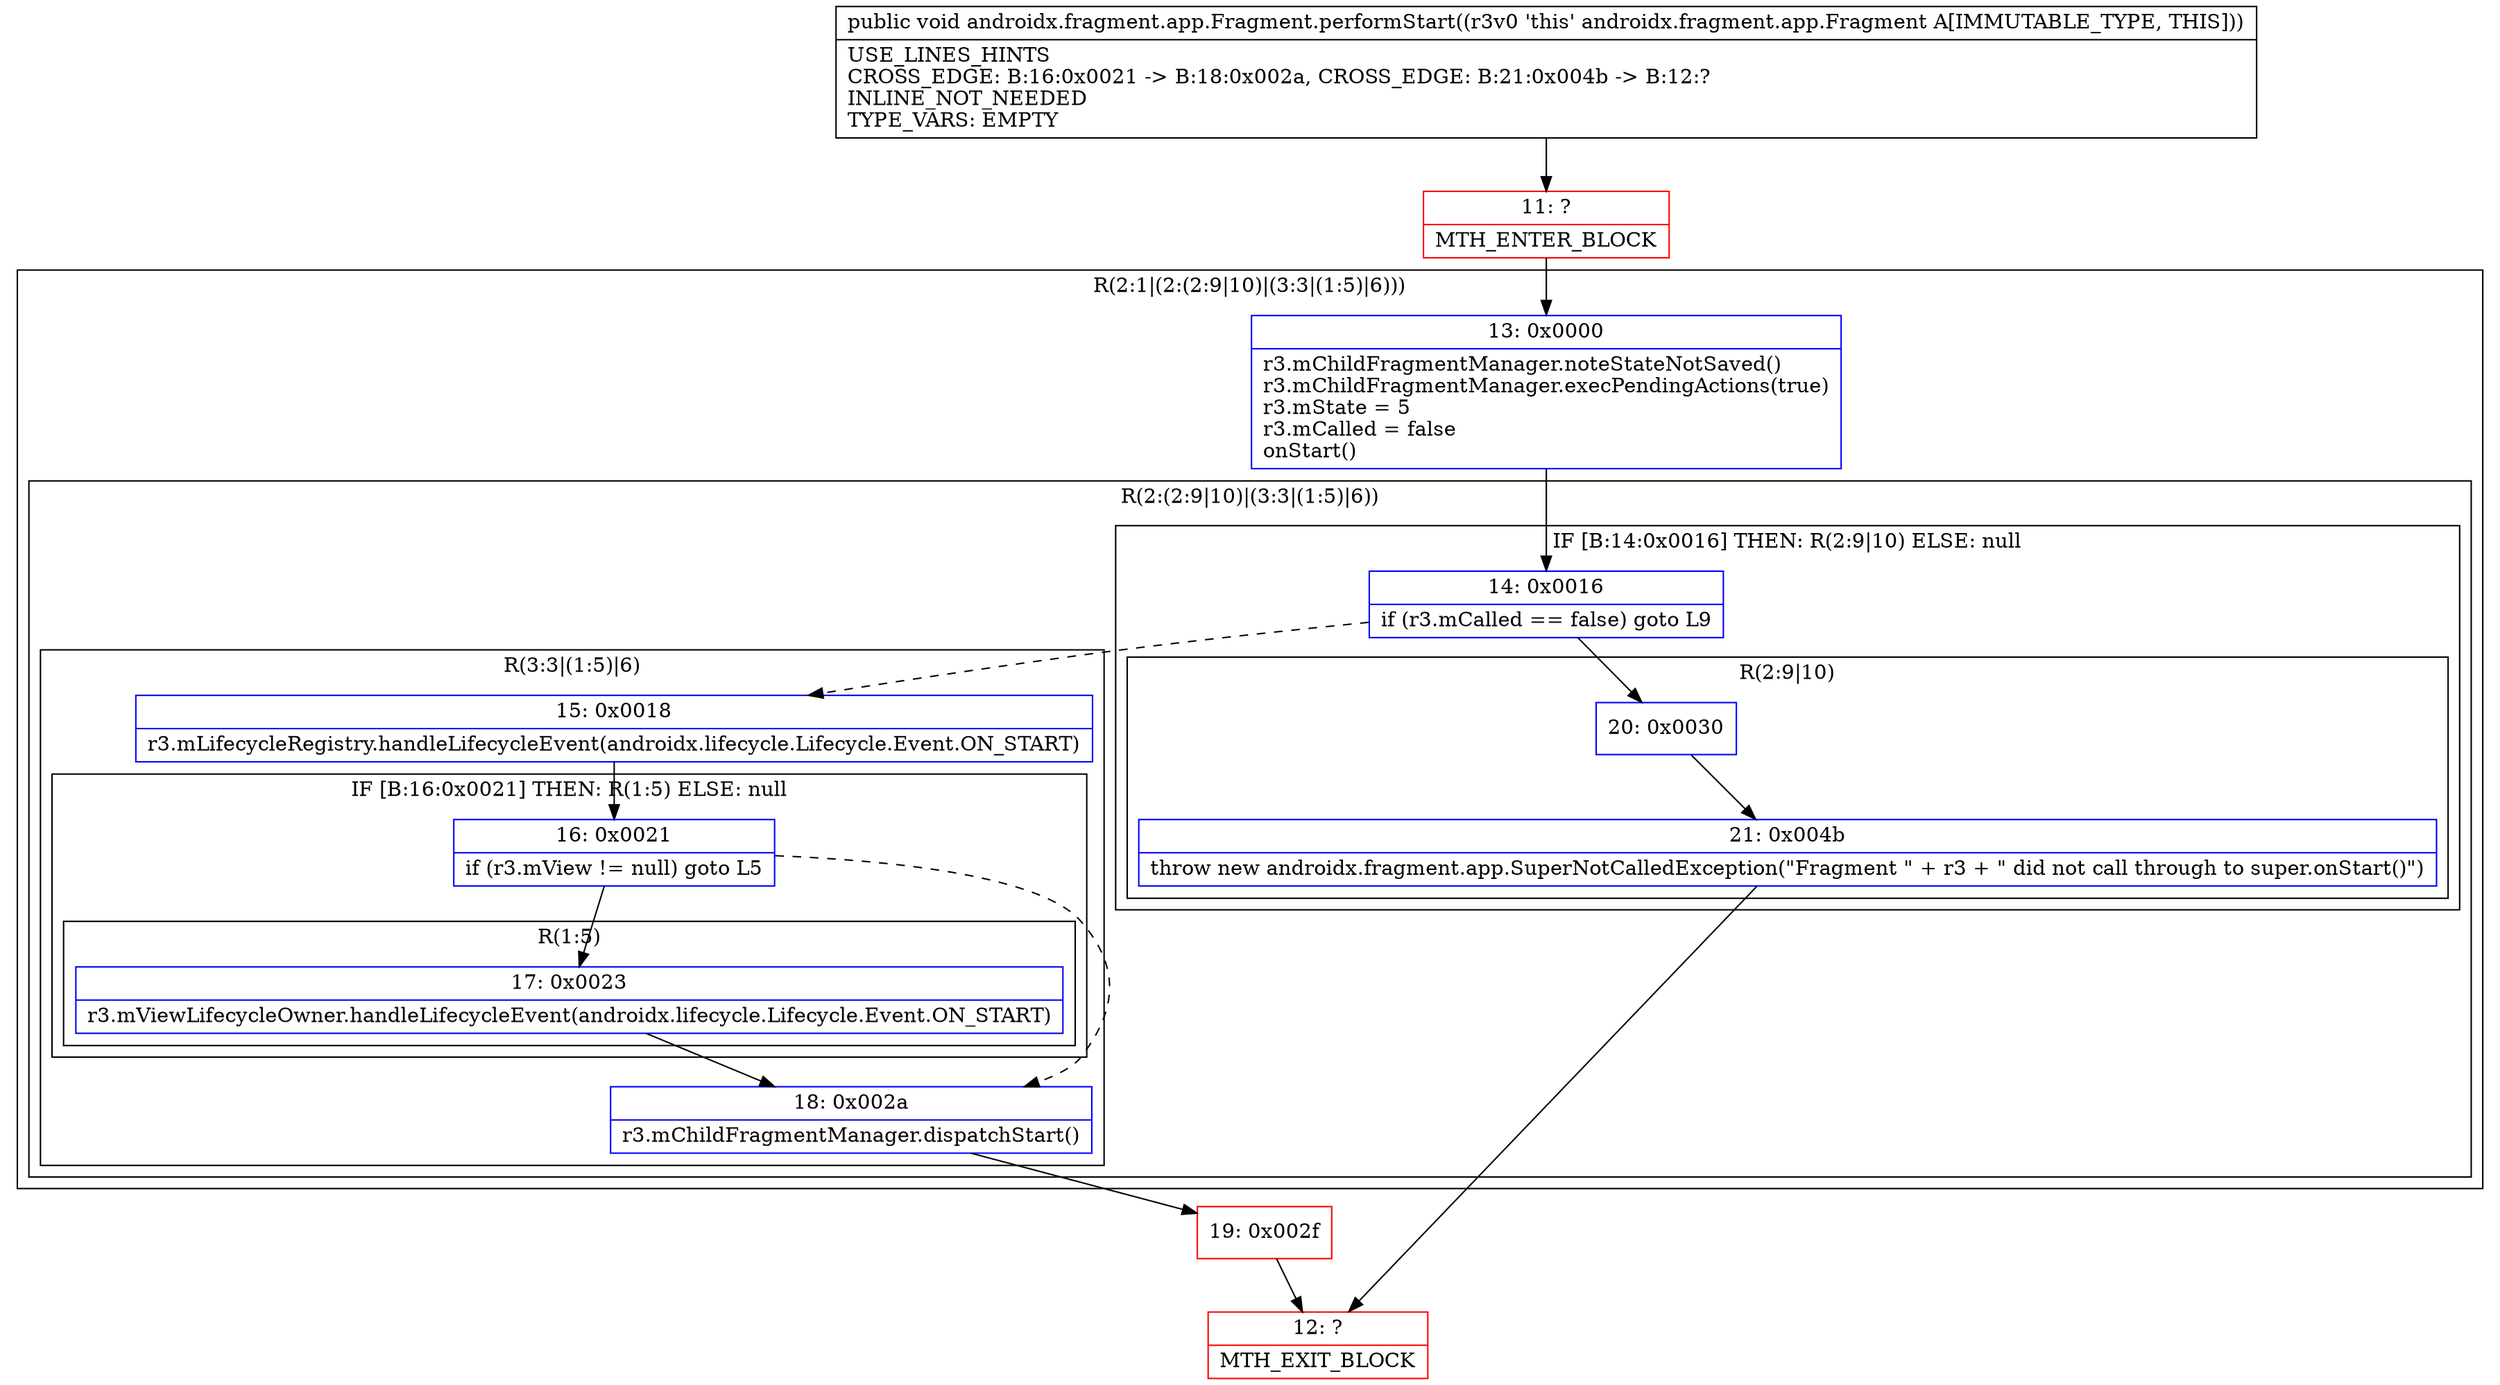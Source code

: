 digraph "CFG forandroidx.fragment.app.Fragment.performStart()V" {
subgraph cluster_Region_1451181051 {
label = "R(2:1|(2:(2:9|10)|(3:3|(1:5)|6)))";
node [shape=record,color=blue];
Node_13 [shape=record,label="{13\:\ 0x0000|r3.mChildFragmentManager.noteStateNotSaved()\lr3.mChildFragmentManager.execPendingActions(true)\lr3.mState = 5\lr3.mCalled = false\lonStart()\l}"];
subgraph cluster_Region_1344404218 {
label = "R(2:(2:9|10)|(3:3|(1:5)|6))";
node [shape=record,color=blue];
subgraph cluster_IfRegion_420170950 {
label = "IF [B:14:0x0016] THEN: R(2:9|10) ELSE: null";
node [shape=record,color=blue];
Node_14 [shape=record,label="{14\:\ 0x0016|if (r3.mCalled == false) goto L9\l}"];
subgraph cluster_Region_1714594518 {
label = "R(2:9|10)";
node [shape=record,color=blue];
Node_20 [shape=record,label="{20\:\ 0x0030}"];
Node_21 [shape=record,label="{21\:\ 0x004b|throw new androidx.fragment.app.SuperNotCalledException(\"Fragment \" + r3 + \" did not call through to super.onStart()\")\l}"];
}
}
subgraph cluster_Region_1249793392 {
label = "R(3:3|(1:5)|6)";
node [shape=record,color=blue];
Node_15 [shape=record,label="{15\:\ 0x0018|r3.mLifecycleRegistry.handleLifecycleEvent(androidx.lifecycle.Lifecycle.Event.ON_START)\l}"];
subgraph cluster_IfRegion_358056175 {
label = "IF [B:16:0x0021] THEN: R(1:5) ELSE: null";
node [shape=record,color=blue];
Node_16 [shape=record,label="{16\:\ 0x0021|if (r3.mView != null) goto L5\l}"];
subgraph cluster_Region_1450804223 {
label = "R(1:5)";
node [shape=record,color=blue];
Node_17 [shape=record,label="{17\:\ 0x0023|r3.mViewLifecycleOwner.handleLifecycleEvent(androidx.lifecycle.Lifecycle.Event.ON_START)\l}"];
}
}
Node_18 [shape=record,label="{18\:\ 0x002a|r3.mChildFragmentManager.dispatchStart()\l}"];
}
}
}
Node_11 [shape=record,color=red,label="{11\:\ ?|MTH_ENTER_BLOCK\l}"];
Node_19 [shape=record,color=red,label="{19\:\ 0x002f}"];
Node_12 [shape=record,color=red,label="{12\:\ ?|MTH_EXIT_BLOCK\l}"];
MethodNode[shape=record,label="{public void androidx.fragment.app.Fragment.performStart((r3v0 'this' androidx.fragment.app.Fragment A[IMMUTABLE_TYPE, THIS]))  | USE_LINES_HINTS\lCROSS_EDGE: B:16:0x0021 \-\> B:18:0x002a, CROSS_EDGE: B:21:0x004b \-\> B:12:?\lINLINE_NOT_NEEDED\lTYPE_VARS: EMPTY\l}"];
MethodNode -> Node_11;Node_13 -> Node_14;
Node_14 -> Node_15[style=dashed];
Node_14 -> Node_20;
Node_20 -> Node_21;
Node_21 -> Node_12;
Node_15 -> Node_16;
Node_16 -> Node_17;
Node_16 -> Node_18[style=dashed];
Node_17 -> Node_18;
Node_18 -> Node_19;
Node_11 -> Node_13;
Node_19 -> Node_12;
}

